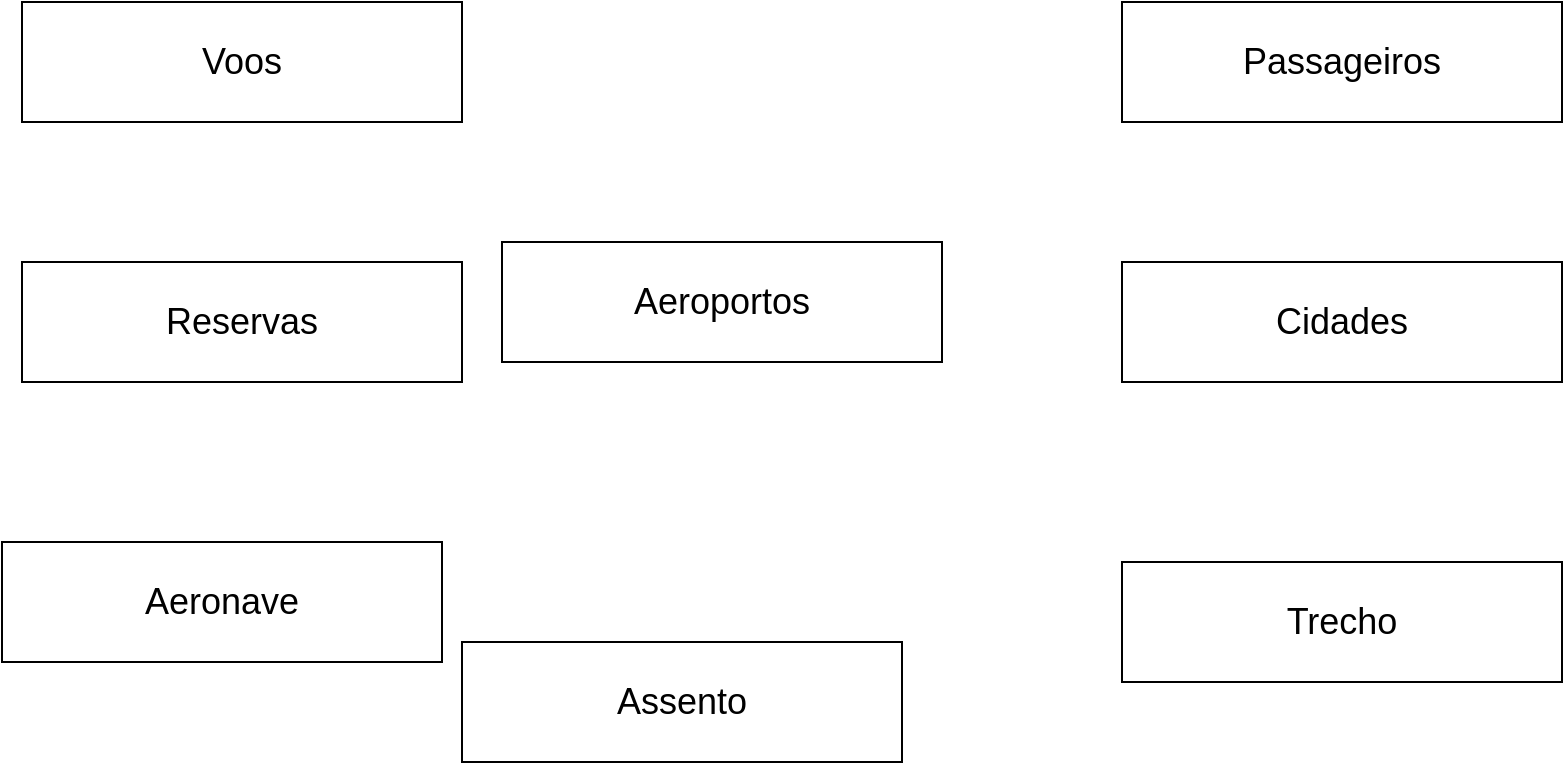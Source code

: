 <mxfile version="14.9.3" type="github">
  <diagram id="R2lEEEUBdFMjLlhIrx00" name="Page-1">
    <mxGraphModel dx="868" dy="450" grid="1" gridSize="10" guides="1" tooltips="1" connect="1" arrows="1" fold="1" page="1" pageScale="1" pageWidth="850" pageHeight="1100" math="0" shadow="0" extFonts="Permanent Marker^https://fonts.googleapis.com/css?family=Permanent+Marker">
      <root>
        <mxCell id="0" />
        <mxCell id="1" parent="0" />
        <mxCell id="9EKVIyOOfx1yKH4zafNA-1" value="&lt;font style=&quot;font-size: 18px&quot;&gt;Voos&lt;/font&gt;" style="rounded=0;whiteSpace=wrap;html=1;" vertex="1" parent="1">
          <mxGeometry x="30" y="130" width="220" height="60" as="geometry" />
        </mxCell>
        <mxCell id="9EKVIyOOfx1yKH4zafNA-2" value="&lt;span style=&quot;font-size: 18px&quot;&gt;Reservas&lt;/span&gt;" style="rounded=0;whiteSpace=wrap;html=1;" vertex="1" parent="1">
          <mxGeometry x="30" y="260" width="220" height="60" as="geometry" />
        </mxCell>
        <mxCell id="9EKVIyOOfx1yKH4zafNA-3" value="&lt;font style=&quot;font-size: 18px&quot;&gt;Passageiros&lt;/font&gt;" style="rounded=0;whiteSpace=wrap;html=1;" vertex="1" parent="1">
          <mxGeometry x="580" y="130" width="220" height="60" as="geometry" />
        </mxCell>
        <mxCell id="9EKVIyOOfx1yKH4zafNA-4" value="&lt;font style=&quot;font-size: 18px&quot;&gt;Cidades&lt;/font&gt;" style="rounded=0;whiteSpace=wrap;html=1;" vertex="1" parent="1">
          <mxGeometry x="580" y="260" width="220" height="60" as="geometry" />
        </mxCell>
        <mxCell id="9EKVIyOOfx1yKH4zafNA-5" value="&lt;span style=&quot;font-size: 18px&quot;&gt;Aeroportos&lt;/span&gt;" style="rounded=0;whiteSpace=wrap;html=1;" vertex="1" parent="1">
          <mxGeometry x="270" y="250" width="220" height="60" as="geometry" />
        </mxCell>
        <mxCell id="9EKVIyOOfx1yKH4zafNA-6" value="&lt;span style=&quot;font-size: 18px&quot;&gt;Trecho&lt;/span&gt;" style="rounded=0;whiteSpace=wrap;html=1;" vertex="1" parent="1">
          <mxGeometry x="580" y="410" width="220" height="60" as="geometry" />
        </mxCell>
        <mxCell id="9EKVIyOOfx1yKH4zafNA-9" value="&lt;span style=&quot;font-size: 18px&quot;&gt;Aeronave&lt;/span&gt;" style="rounded=0;whiteSpace=wrap;html=1;" vertex="1" parent="1">
          <mxGeometry x="20" y="400" width="220" height="60" as="geometry" />
        </mxCell>
        <mxCell id="9EKVIyOOfx1yKH4zafNA-10" value="&lt;span style=&quot;font-size: 18px&quot;&gt;Assento&lt;/span&gt;" style="rounded=0;whiteSpace=wrap;html=1;" vertex="1" parent="1">
          <mxGeometry x="250" y="450" width="220" height="60" as="geometry" />
        </mxCell>
      </root>
    </mxGraphModel>
  </diagram>
</mxfile>
